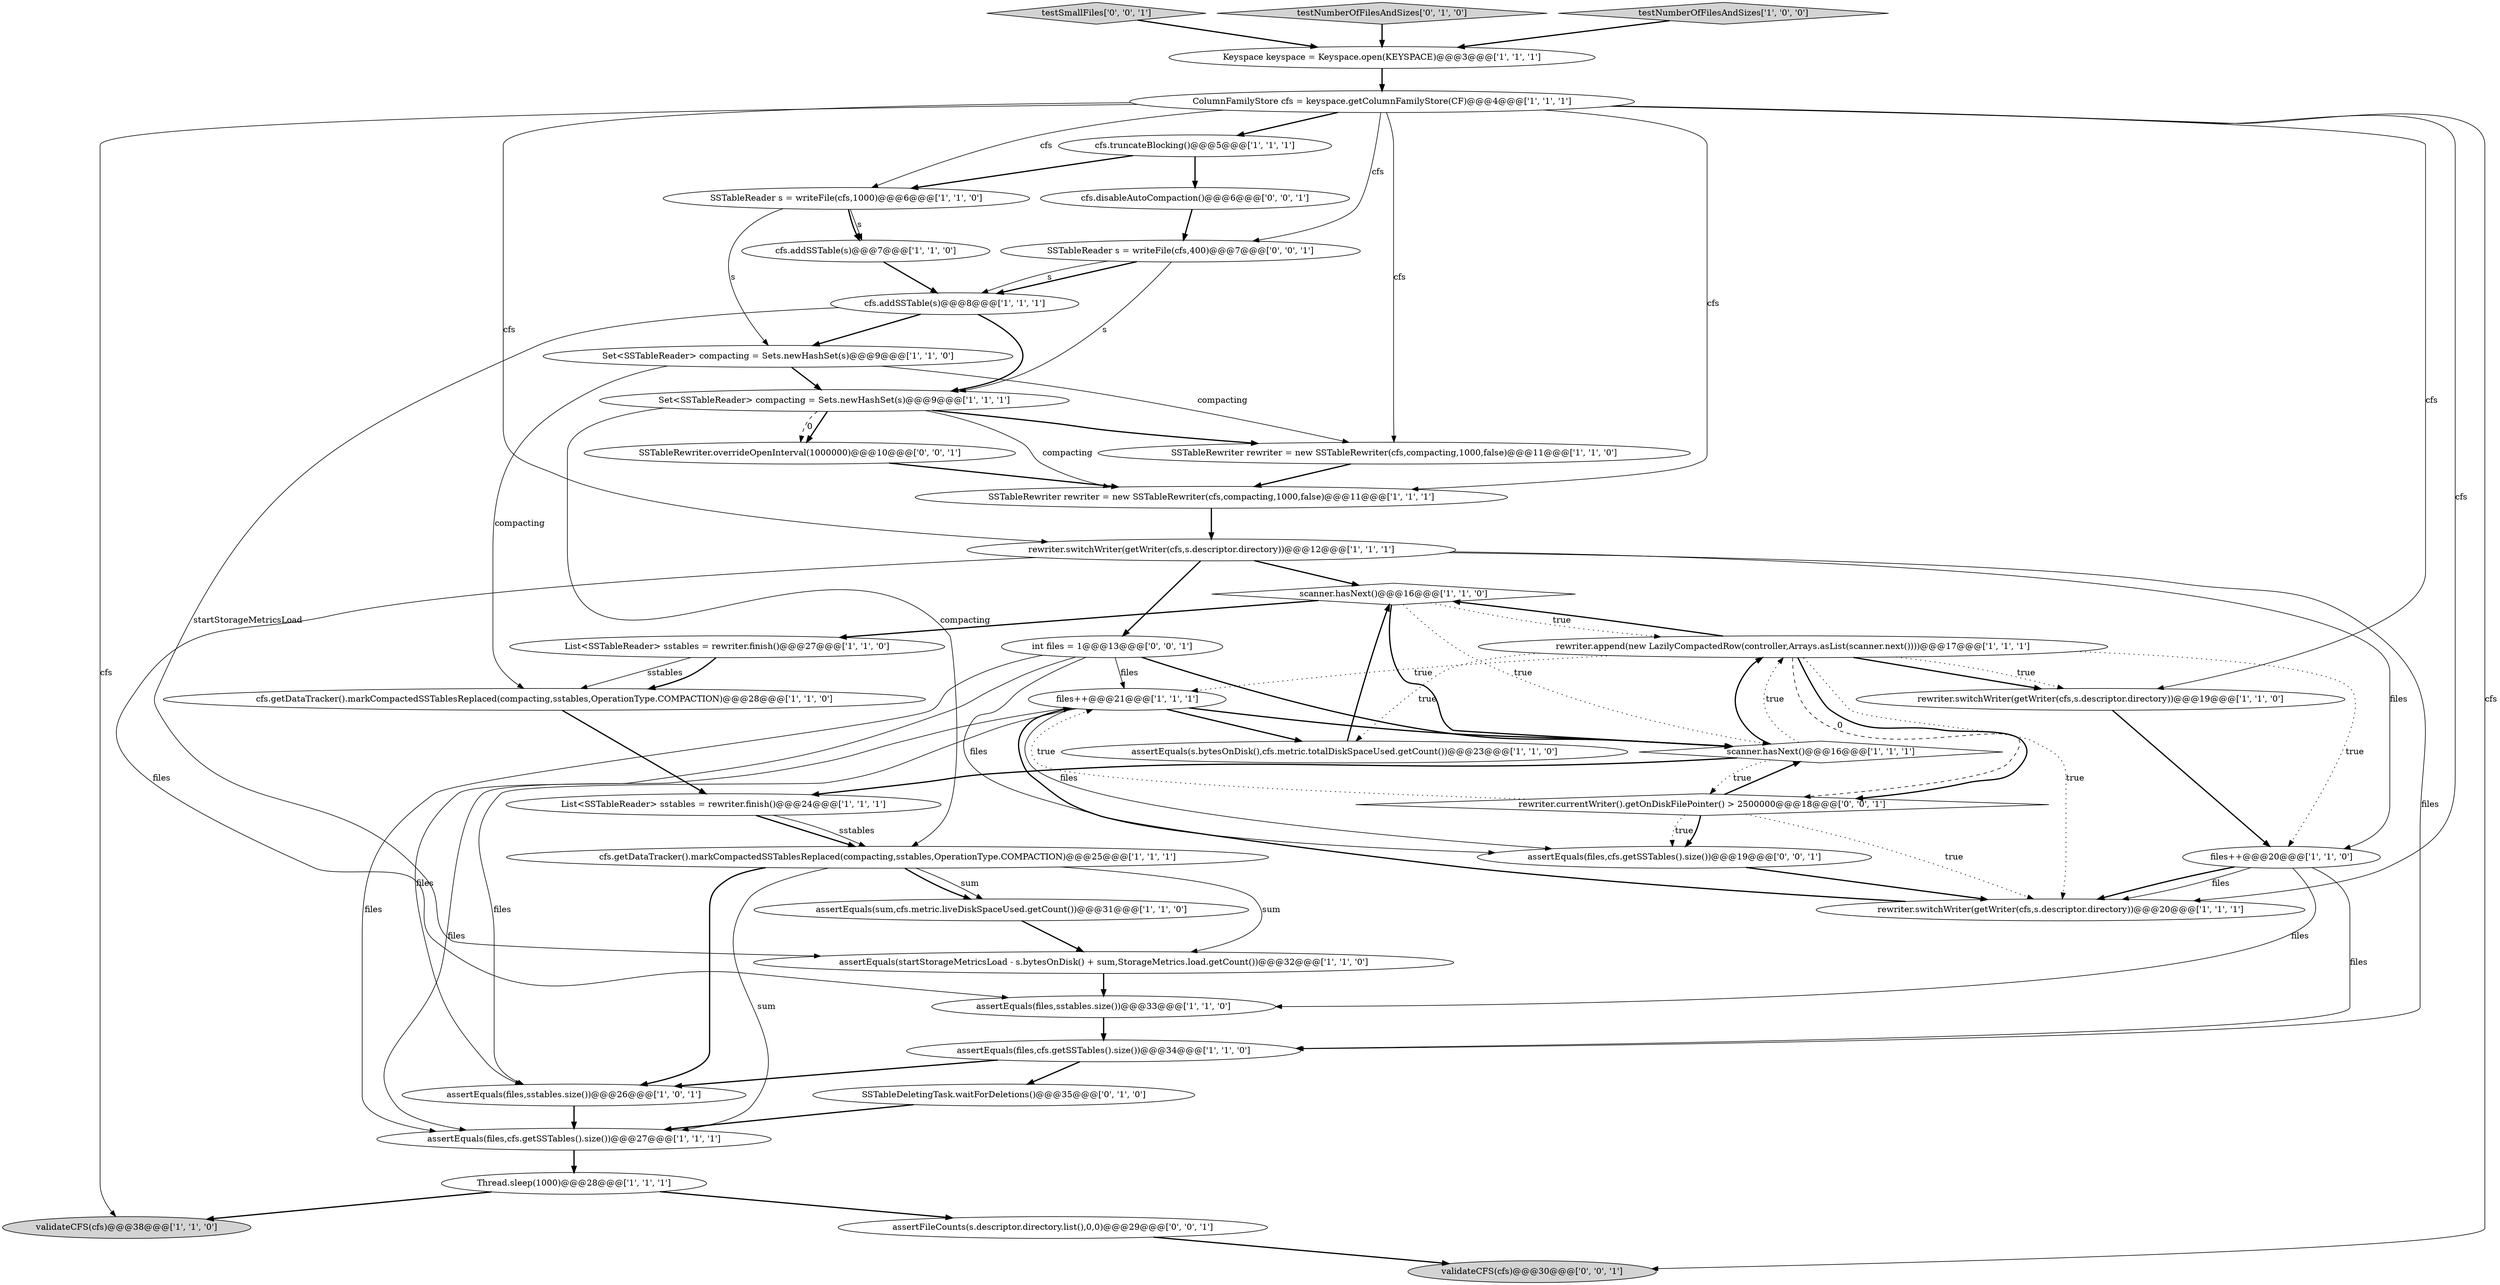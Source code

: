 digraph {
6 [style = filled, label = "assertEquals(files,cfs.getSSTables().size())@@@34@@@['1', '1', '0']", fillcolor = white, shape = ellipse image = "AAA0AAABBB1BBB"];
33 [style = filled, label = "SSTableDeletingTask.waitForDeletions()@@@35@@@['0', '1', '0']", fillcolor = white, shape = ellipse image = "AAA0AAABBB2BBB"];
15 [style = filled, label = "List<SSTableReader> sstables = rewriter.finish()@@@24@@@['1', '1', '1']", fillcolor = white, shape = ellipse image = "AAA0AAABBB1BBB"];
27 [style = filled, label = "List<SSTableReader> sstables = rewriter.finish()@@@27@@@['1', '1', '0']", fillcolor = white, shape = ellipse image = "AAA0AAABBB1BBB"];
9 [style = filled, label = "cfs.getDataTracker().markCompactedSSTablesReplaced(compacting,sstables,OperationType.COMPACTION)@@@25@@@['1', '1', '1']", fillcolor = white, shape = ellipse image = "AAA0AAABBB1BBB"];
31 [style = filled, label = "Set<SSTableReader> compacting = Sets.newHashSet(s)@@@9@@@['1', '1', '1']", fillcolor = white, shape = ellipse image = "AAA0AAABBB1BBB"];
14 [style = filled, label = "rewriter.append(new LazilyCompactedRow(controller,Arrays.asList(scanner.next())))@@@17@@@['1', '1', '1']", fillcolor = white, shape = ellipse image = "AAA0AAABBB1BBB"];
4 [style = filled, label = "cfs.getDataTracker().markCompactedSSTablesReplaced(compacting,sstables,OperationType.COMPACTION)@@@28@@@['1', '1', '0']", fillcolor = white, shape = ellipse image = "AAA0AAABBB1BBB"];
25 [style = filled, label = "SSTableRewriter rewriter = new SSTableRewriter(cfs,compacting,1000,false)@@@11@@@['1', '1', '1']", fillcolor = white, shape = ellipse image = "AAA0AAABBB1BBB"];
2 [style = filled, label = "cfs.addSSTable(s)@@@8@@@['1', '1', '1']", fillcolor = white, shape = ellipse image = "AAA0AAABBB1BBB"];
20 [style = filled, label = "assertEquals(s.bytesOnDisk(),cfs.metric.totalDiskSpaceUsed.getCount())@@@23@@@['1', '1', '0']", fillcolor = white, shape = ellipse image = "AAA0AAABBB1BBB"];
0 [style = filled, label = "cfs.addSSTable(s)@@@7@@@['1', '1', '0']", fillcolor = white, shape = ellipse image = "AAA0AAABBB1BBB"];
19 [style = filled, label = "files++@@@21@@@['1', '1', '1']", fillcolor = white, shape = ellipse image = "AAA0AAABBB1BBB"];
10 [style = filled, label = "scanner.hasNext()@@@16@@@['1', '1', '0']", fillcolor = white, shape = diamond image = "AAA0AAABBB1BBB"];
37 [style = filled, label = "SSTableRewriter.overrideOpenInterval(1000000)@@@10@@@['0', '0', '1']", fillcolor = white, shape = ellipse image = "AAA0AAABBB3BBB"];
26 [style = filled, label = "Keyspace keyspace = Keyspace.open(KEYSPACE)@@@3@@@['1', '1', '1']", fillcolor = white, shape = ellipse image = "AAA0AAABBB1BBB"];
22 [style = filled, label = "ColumnFamilyStore cfs = keyspace.getColumnFamilyStore(CF)@@@4@@@['1', '1', '1']", fillcolor = white, shape = ellipse image = "AAA0AAABBB1BBB"];
29 [style = filled, label = "assertEquals(files,sstables.size())@@@26@@@['1', '0', '1']", fillcolor = white, shape = ellipse image = "AAA0AAABBB1BBB"];
35 [style = filled, label = "testSmallFiles['0', '0', '1']", fillcolor = lightgray, shape = diamond image = "AAA0AAABBB3BBB"];
5 [style = filled, label = "assertEquals(files,sstables.size())@@@33@@@['1', '1', '0']", fillcolor = white, shape = ellipse image = "AAA0AAABBB1BBB"];
16 [style = filled, label = "SSTableReader s = writeFile(cfs,1000)@@@6@@@['1', '1', '0']", fillcolor = white, shape = ellipse image = "AAA0AAABBB1BBB"];
13 [style = filled, label = "validateCFS(cfs)@@@38@@@['1', '1', '0']", fillcolor = lightgray, shape = ellipse image = "AAA0AAABBB1BBB"];
28 [style = filled, label = "assertEquals(startStorageMetricsLoad - s.bytesOnDisk() + sum,StorageMetrics.load.getCount())@@@32@@@['1', '1', '0']", fillcolor = white, shape = ellipse image = "AAA0AAABBB1BBB"];
40 [style = filled, label = "validateCFS(cfs)@@@30@@@['0', '0', '1']", fillcolor = lightgray, shape = ellipse image = "AAA0AAABBB3BBB"];
36 [style = filled, label = "assertEquals(files,cfs.getSSTables().size())@@@19@@@['0', '0', '1']", fillcolor = white, shape = ellipse image = "AAA0AAABBB3BBB"];
17 [style = filled, label = "SSTableRewriter rewriter = new SSTableRewriter(cfs,compacting,1000,false)@@@11@@@['1', '1', '0']", fillcolor = white, shape = ellipse image = "AAA0AAABBB1BBB"];
30 [style = filled, label = "cfs.truncateBlocking()@@@5@@@['1', '1', '1']", fillcolor = white, shape = ellipse image = "AAA0AAABBB1BBB"];
23 [style = filled, label = "assertEquals(sum,cfs.metric.liveDiskSpaceUsed.getCount())@@@31@@@['1', '1', '0']", fillcolor = white, shape = ellipse image = "AAA0AAABBB1BBB"];
8 [style = filled, label = "rewriter.switchWriter(getWriter(cfs,s.descriptor.directory))@@@12@@@['1', '1', '1']", fillcolor = white, shape = ellipse image = "AAA0AAABBB1BBB"];
32 [style = filled, label = "testNumberOfFilesAndSizes['0', '1', '0']", fillcolor = lightgray, shape = diamond image = "AAA0AAABBB2BBB"];
12 [style = filled, label = "assertEquals(files,cfs.getSSTables().size())@@@27@@@['1', '1', '1']", fillcolor = white, shape = ellipse image = "AAA0AAABBB1BBB"];
21 [style = filled, label = "rewriter.switchWriter(getWriter(cfs,s.descriptor.directory))@@@20@@@['1', '1', '1']", fillcolor = white, shape = ellipse image = "AAA0AAABBB1BBB"];
24 [style = filled, label = "scanner.hasNext()@@@16@@@['1', '1', '1']", fillcolor = white, shape = diamond image = "AAA0AAABBB1BBB"];
39 [style = filled, label = "rewriter.currentWriter().getOnDiskFilePointer() > 2500000@@@18@@@['0', '0', '1']", fillcolor = white, shape = diamond image = "AAA0AAABBB3BBB"];
18 [style = filled, label = "rewriter.switchWriter(getWriter(cfs,s.descriptor.directory))@@@19@@@['1', '1', '0']", fillcolor = white, shape = ellipse image = "AAA0AAABBB1BBB"];
41 [style = filled, label = "SSTableReader s = writeFile(cfs,400)@@@7@@@['0', '0', '1']", fillcolor = white, shape = ellipse image = "AAA0AAABBB3BBB"];
38 [style = filled, label = "assertFileCounts(s.descriptor.directory.list(),0,0)@@@29@@@['0', '0', '1']", fillcolor = white, shape = ellipse image = "AAA0AAABBB3BBB"];
1 [style = filled, label = "testNumberOfFilesAndSizes['1', '0', '0']", fillcolor = lightgray, shape = diamond image = "AAA0AAABBB1BBB"];
34 [style = filled, label = "cfs.disableAutoCompaction()@@@6@@@['0', '0', '1']", fillcolor = white, shape = ellipse image = "AAA0AAABBB3BBB"];
42 [style = filled, label = "int files = 1@@@13@@@['0', '0', '1']", fillcolor = white, shape = ellipse image = "AAA0AAABBB3BBB"];
11 [style = filled, label = "Thread.sleep(1000)@@@28@@@['1', '1', '1']", fillcolor = white, shape = ellipse image = "AAA0AAABBB1BBB"];
7 [style = filled, label = "Set<SSTableReader> compacting = Sets.newHashSet(s)@@@9@@@['1', '1', '0']", fillcolor = white, shape = ellipse image = "AAA0AAABBB1BBB"];
3 [style = filled, label = "files++@@@20@@@['1', '1', '0']", fillcolor = white, shape = ellipse image = "AAA0AAABBB1BBB"];
3->6 [style = solid, label="files"];
14->39 [style = dashed, label="0"];
10->24 [style = bold, label=""];
20->10 [style = bold, label=""];
14->18 [style = dotted, label="true"];
38->40 [style = bold, label=""];
16->0 [style = bold, label=""];
39->19 [style = dotted, label="true"];
36->21 [style = bold, label=""];
42->36 [style = solid, label="files"];
31->25 [style = solid, label="compacting"];
39->24 [style = bold, label=""];
39->36 [style = dotted, label="true"];
10->24 [style = dotted, label="true"];
2->31 [style = bold, label=""];
29->12 [style = bold, label=""];
19->36 [style = solid, label="files"];
7->17 [style = solid, label="compacting"];
24->14 [style = bold, label=""];
42->12 [style = solid, label="files"];
14->10 [style = bold, label=""];
16->0 [style = solid, label="s"];
35->26 [style = bold, label=""];
33->12 [style = bold, label=""];
5->6 [style = bold, label=""];
26->22 [style = bold, label=""];
22->30 [style = bold, label=""];
31->37 [style = bold, label=""];
15->9 [style = bold, label=""];
8->42 [style = bold, label=""];
3->5 [style = solid, label="files"];
14->39 [style = bold, label=""];
22->8 [style = solid, label="cfs"];
22->41 [style = solid, label="cfs"];
8->6 [style = solid, label="files"];
9->28 [style = solid, label="sum"];
30->16 [style = bold, label=""];
39->36 [style = bold, label=""];
19->29 [style = solid, label="files"];
6->29 [style = bold, label=""];
22->17 [style = solid, label="cfs"];
27->4 [style = solid, label="sstables"];
31->17 [style = bold, label=""];
31->9 [style = solid, label="compacting"];
11->13 [style = bold, label=""];
14->20 [style = dotted, label="true"];
9->23 [style = solid, label="sum"];
2->28 [style = solid, label="startStorageMetricsLoad"];
8->10 [style = bold, label=""];
3->21 [style = solid, label="files"];
42->19 [style = solid, label="files"];
22->18 [style = solid, label="cfs"];
30->34 [style = bold, label=""];
42->24 [style = bold, label=""];
24->14 [style = dotted, label="true"];
14->3 [style = dotted, label="true"];
2->7 [style = bold, label=""];
41->2 [style = bold, label=""];
3->21 [style = bold, label=""];
19->24 [style = bold, label=""];
22->25 [style = solid, label="cfs"];
11->38 [style = bold, label=""];
32->26 [style = bold, label=""];
21->19 [style = bold, label=""];
7->31 [style = bold, label=""];
16->7 [style = solid, label="s"];
34->41 [style = bold, label=""];
28->5 [style = bold, label=""];
1->26 [style = bold, label=""];
9->29 [style = bold, label=""];
19->12 [style = solid, label="files"];
22->13 [style = solid, label="cfs"];
7->4 [style = solid, label="compacting"];
18->3 [style = bold, label=""];
14->18 [style = bold, label=""];
22->16 [style = solid, label="cfs"];
27->4 [style = bold, label=""];
24->39 [style = dotted, label="true"];
19->20 [style = bold, label=""];
39->21 [style = dotted, label="true"];
24->15 [style = bold, label=""];
41->2 [style = solid, label="s"];
10->27 [style = bold, label=""];
6->33 [style = bold, label=""];
15->9 [style = solid, label="sstables"];
22->40 [style = solid, label="cfs"];
8->3 [style = solid, label="files"];
14->21 [style = dotted, label="true"];
42->29 [style = solid, label="files"];
41->31 [style = solid, label="s"];
9->12 [style = solid, label="sum"];
14->19 [style = dotted, label="true"];
31->37 [style = dashed, label="0"];
22->21 [style = solid, label="cfs"];
25->8 [style = bold, label=""];
9->23 [style = bold, label=""];
12->11 [style = bold, label=""];
23->28 [style = bold, label=""];
0->2 [style = bold, label=""];
4->15 [style = bold, label=""];
8->5 [style = solid, label="files"];
37->25 [style = bold, label=""];
10->14 [style = dotted, label="true"];
17->25 [style = bold, label=""];
}
